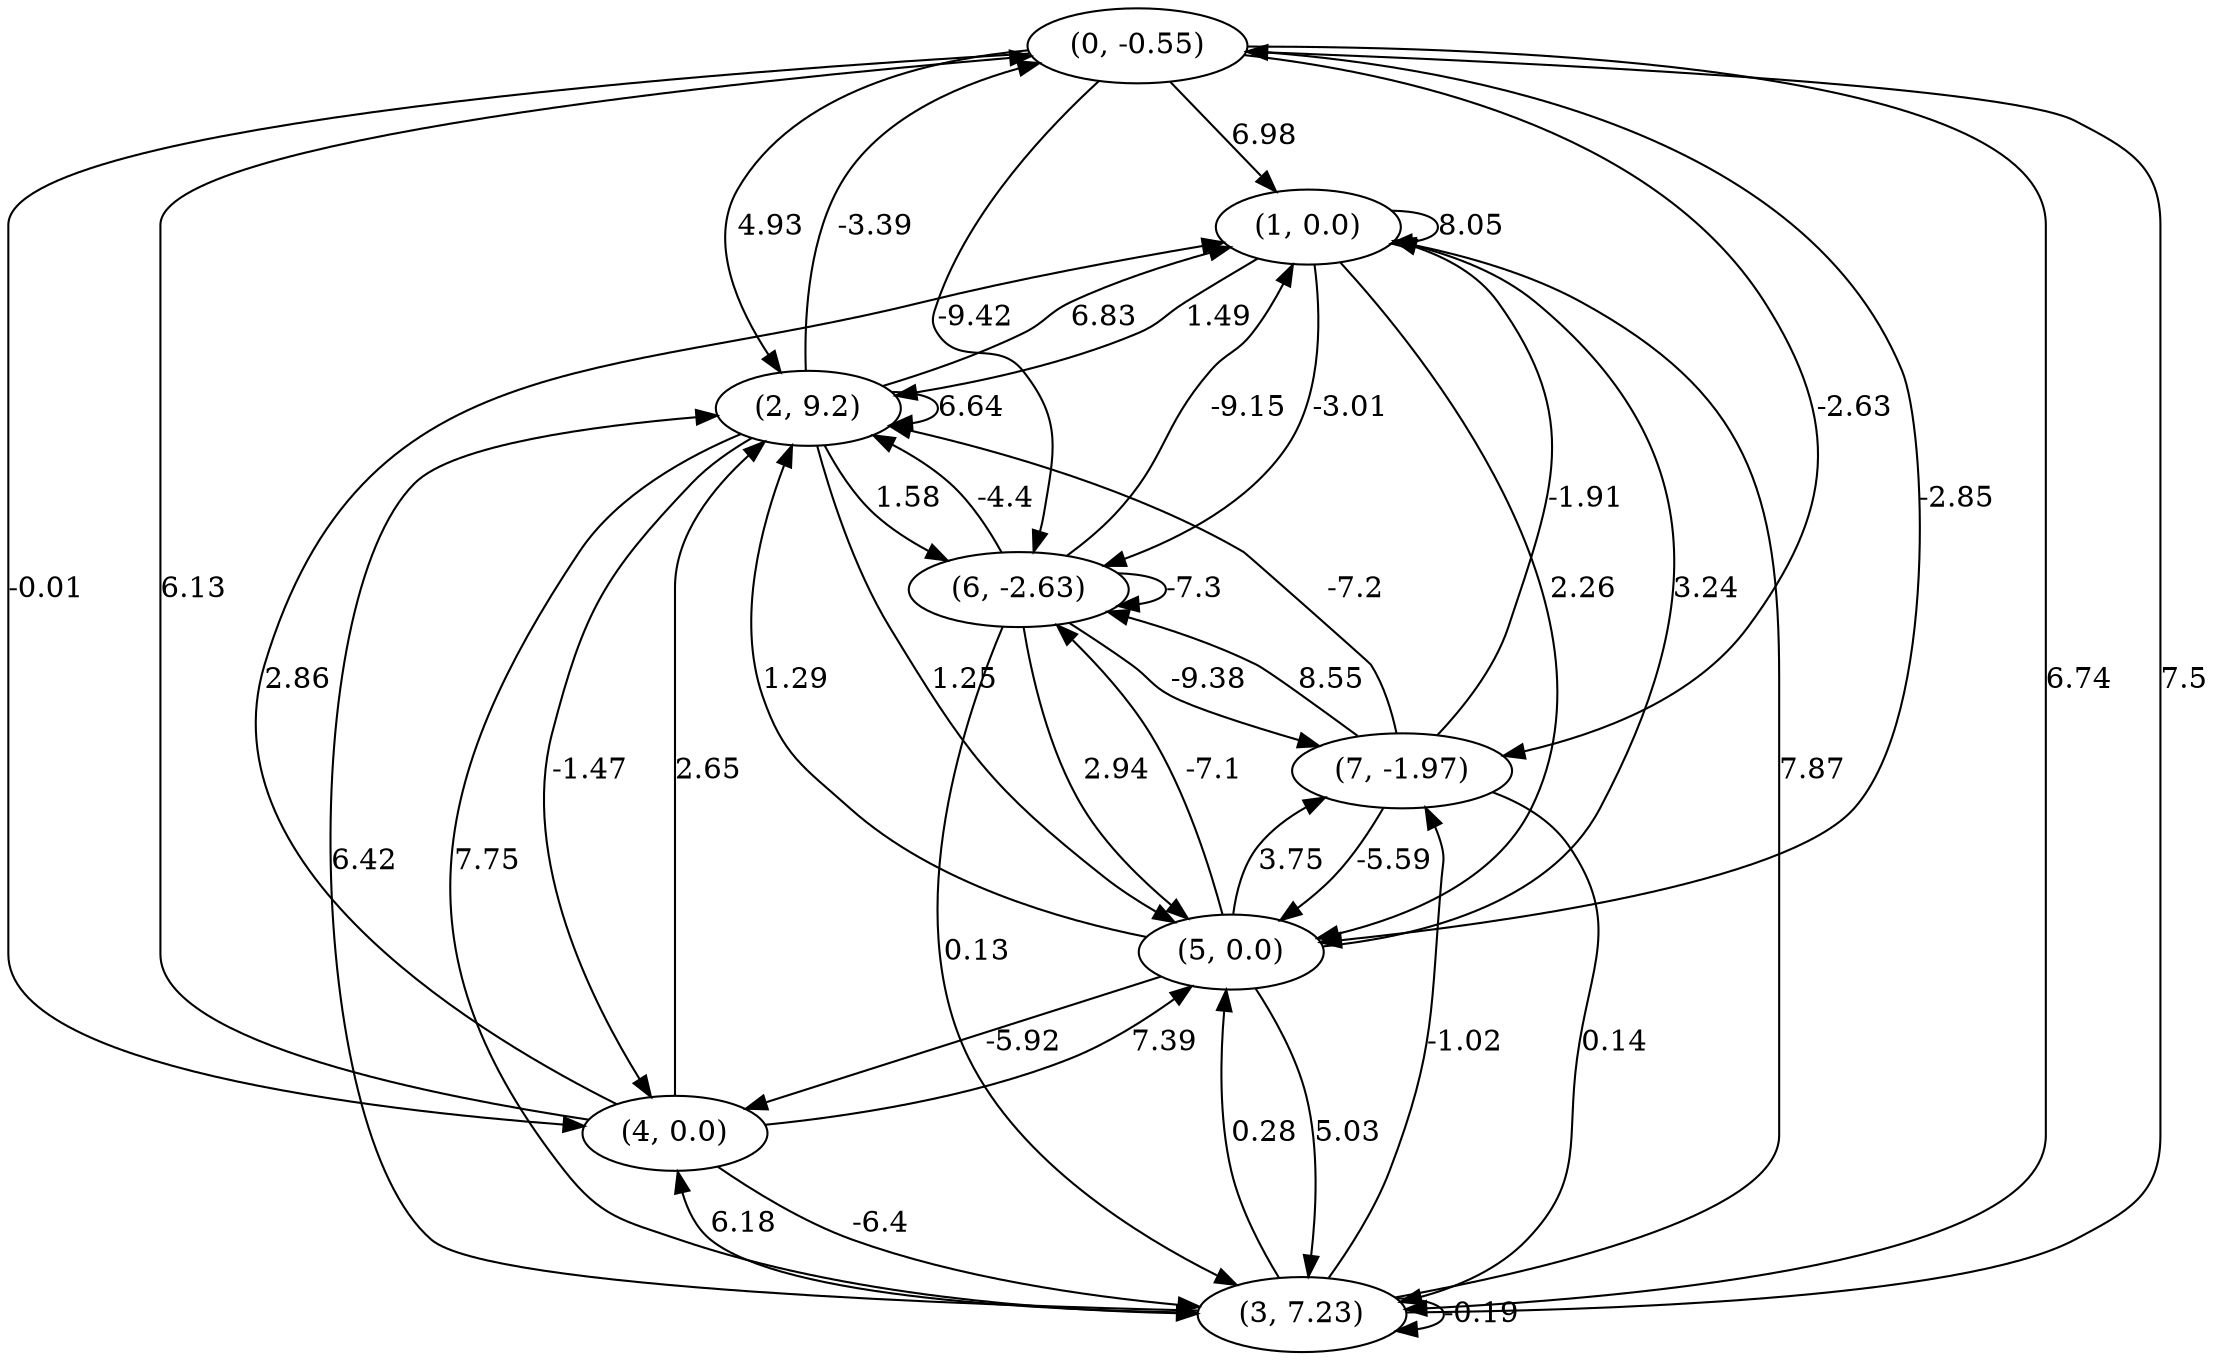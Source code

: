 digraph {
    0 [ label = "(0, -0.55)" ]
    1 [ label = "(1, 0.0)" ]
    2 [ label = "(2, 9.2)" ]
    3 [ label = "(3, 7.23)" ]
    4 [ label = "(4, 0.0)" ]
    5 [ label = "(5, 0.0)" ]
    6 [ label = "(6, -2.63)" ]
    7 [ label = "(7, -1.97)" ]
    1 -> 1 [ label = "8.05" ]
    2 -> 2 [ label = "6.64" ]
    3 -> 3 [ label = "-0.19" ]
    6 -> 6 [ label = "-7.3" ]
    2 -> 0 [ label = "-3.39" ]
    3 -> 0 [ label = "7.5" ]
    4 -> 0 [ label = "6.13" ]
    0 -> 1 [ label = "6.98" ]
    2 -> 1 [ label = "6.83" ]
    3 -> 1 [ label = "7.87" ]
    4 -> 1 [ label = "2.86" ]
    5 -> 1 [ label = "3.24" ]
    6 -> 1 [ label = "-9.15" ]
    7 -> 1 [ label = "-1.91" ]
    0 -> 2 [ label = "4.93" ]
    1 -> 2 [ label = "1.49" ]
    3 -> 2 [ label = "6.42" ]
    4 -> 2 [ label = "2.65" ]
    5 -> 2 [ label = "1.29" ]
    6 -> 2 [ label = "-4.4" ]
    7 -> 2 [ label = "-7.2" ]
    0 -> 3 [ label = "6.74" ]
    2 -> 3 [ label = "7.75" ]
    4 -> 3 [ label = "-6.4" ]
    5 -> 3 [ label = "5.03" ]
    6 -> 3 [ label = "0.13" ]
    7 -> 3 [ label = "0.14" ]
    0 -> 4 [ label = "-0.01" ]
    2 -> 4 [ label = "-1.47" ]
    3 -> 4 [ label = "6.18" ]
    5 -> 4 [ label = "-5.92" ]
    0 -> 5 [ label = "-2.85" ]
    1 -> 5 [ label = "2.26" ]
    2 -> 5 [ label = "1.25" ]
    3 -> 5 [ label = "0.28" ]
    4 -> 5 [ label = "7.39" ]
    6 -> 5 [ label = "2.94" ]
    7 -> 5 [ label = "-5.59" ]
    0 -> 6 [ label = "-9.42" ]
    1 -> 6 [ label = "-3.01" ]
    2 -> 6 [ label = "1.58" ]
    5 -> 6 [ label = "-7.1" ]
    7 -> 6 [ label = "8.55" ]
    0 -> 7 [ label = "-2.63" ]
    3 -> 7 [ label = "-1.02" ]
    5 -> 7 [ label = "3.75" ]
    6 -> 7 [ label = "-9.38" ]
}

